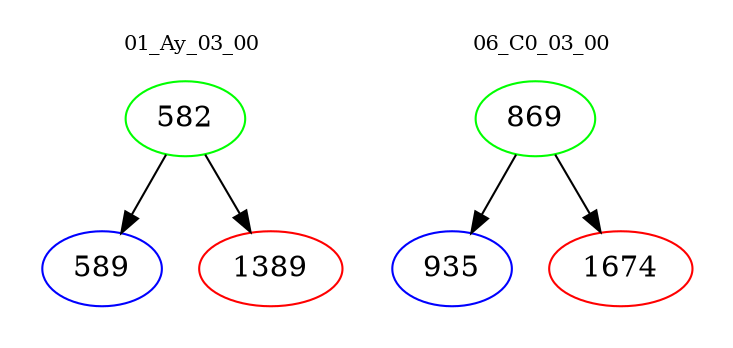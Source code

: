 digraph{
subgraph cluster_0 {
color = white
label = "01_Ay_03_00";
fontsize=10;
T0_582 [label="582", color="green"]
T0_582 -> T0_589 [color="black"]
T0_589 [label="589", color="blue"]
T0_582 -> T0_1389 [color="black"]
T0_1389 [label="1389", color="red"]
}
subgraph cluster_1 {
color = white
label = "06_C0_03_00";
fontsize=10;
T1_869 [label="869", color="green"]
T1_869 -> T1_935 [color="black"]
T1_935 [label="935", color="blue"]
T1_869 -> T1_1674 [color="black"]
T1_1674 [label="1674", color="red"]
}
}
